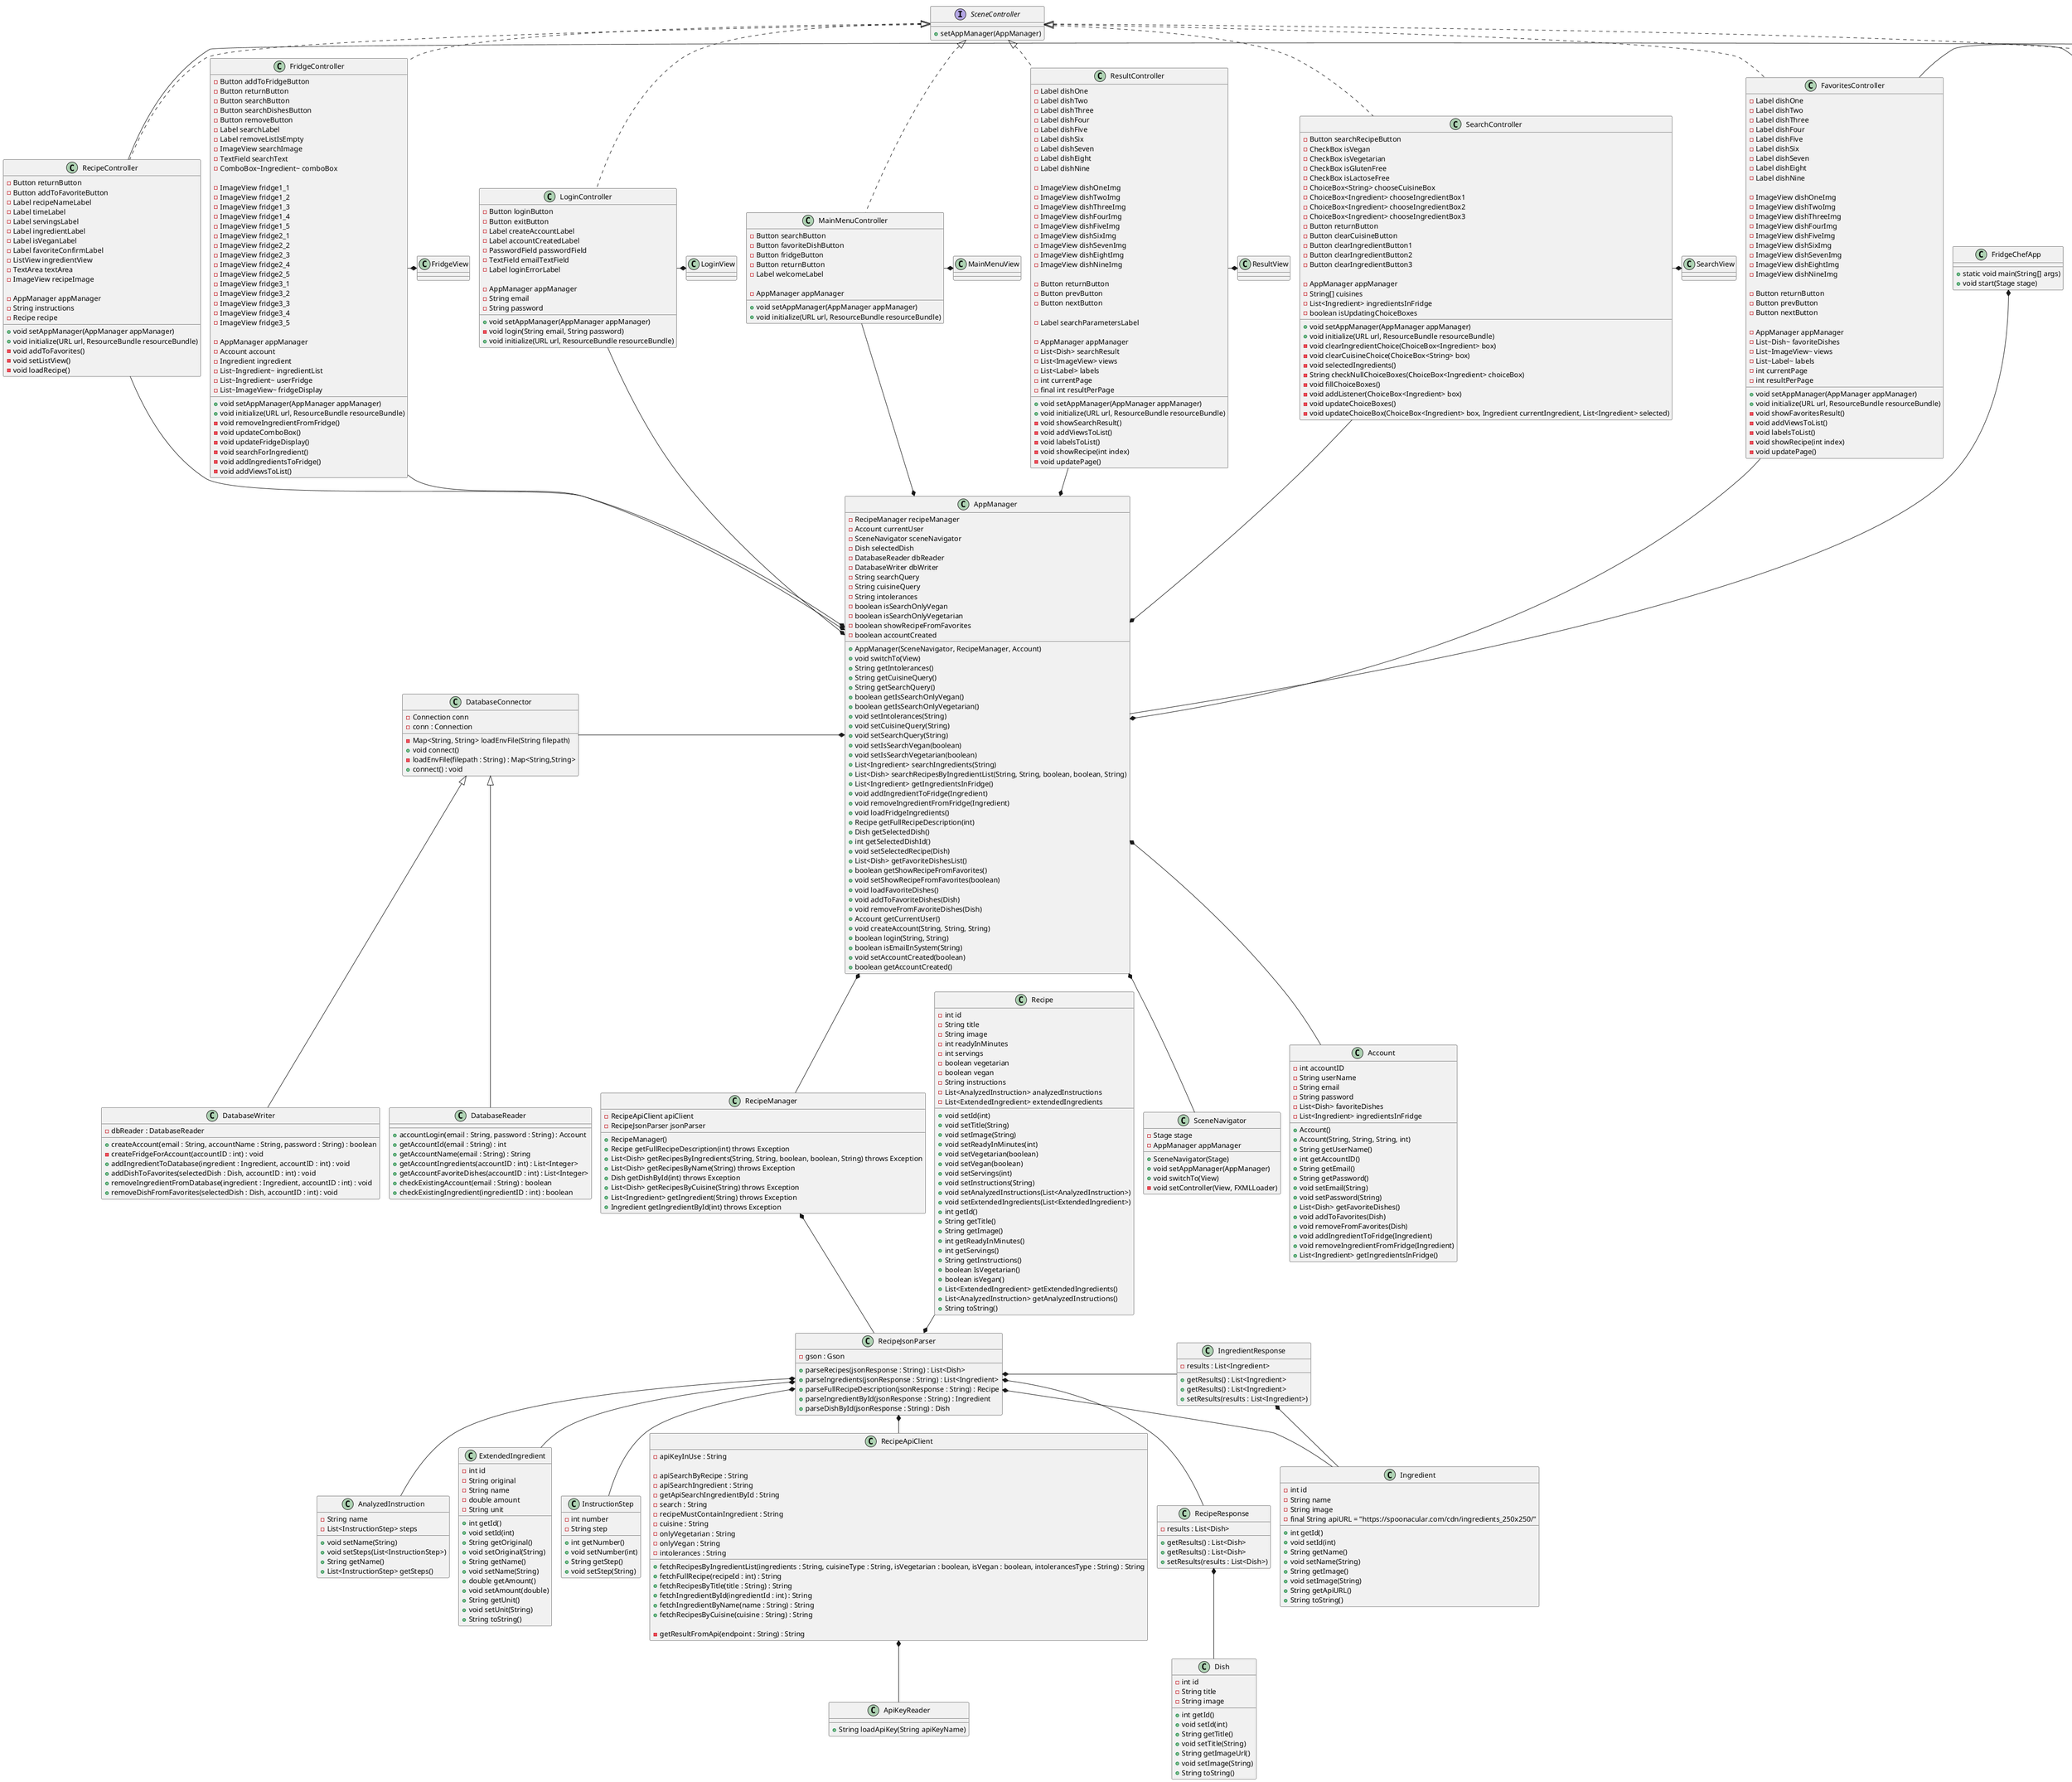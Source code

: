 @startuml

!pragma layout smetana
top to bottom direction


class CreateAccountController {
    - Label firstNameErrorLabel
    - Label emailErrorLabel
    - Label passwordErrorLabel
    - Label passwordRequirementLabel
    - TextField firstNameTextField
    - TextField emailTextField
    - PasswordField passwordTextField
    - PasswordField retypePasswordTextField
    - Button createAccountButton
    - Button returnButton
    - AppManager appManager
    - String userName
    - String email
    - String password
    - String confirmPassword

    + void setAppManager(AppManager appManager)
    + void initialize(URL url, ResourceBundle resourceBundle)
    - boolean validateUserInfo(String userName, String email, String password1, String password2)
    - boolean isValidPassword(String password)
    - boolean isPasswordIdentical(String password, String confirmPassword)
    - boolean isEmailValid(String email)
    - boolean isUserNameValid(String userName)

}
class FavoritesController {
    - Label dishOne
    - Label dishTwo
    - Label dishThree
    - Label dishFour
    - Label dishFive
    - Label dishSix
    - Label dishSeven
    - Label dishEight
    - Label dishNine

    - ImageView dishOneImg
    - ImageView dishTwoImg
    - ImageView dishThreeImg
    - ImageView dishFourImg
    - ImageView dishFiveImg
    - ImageView dishSixImg
    - ImageView dishSevenImg
    - ImageView dishEightImg
    - ImageView dishNineImg

    - Button returnButton
    - Button prevButton
    - Button nextButton

    - AppManager appManager
    - List~Dish~ favoriteDishes
    - List~ImageView~ views
    - List~Label~ labels
    - int currentPage
    - int resultPerPage

    + void setAppManager(AppManager appManager)
    + void initialize(URL url, ResourceBundle resourceBundle)
    - void showFavoritesResult()
    - void addViewsToList()
    - void labelsToList()
    - void showRecipe(int index)
    - void updatePage()
}
class FridgeController {
    - Button addToFridgeButton
    - Button returnButton
    - Button searchButton
    - Button searchDishesButton
    - Button removeButton
    - Label searchLabel
    - Label removeListIsEmpty
    - ImageView searchImage
    - TextField searchText
    - ComboBox~Ingredient~ comboBox

    - ImageView fridge1_1
    - ImageView fridge1_2
    - ImageView fridge1_3
    - ImageView fridge1_4
    - ImageView fridge1_5
    - ImageView fridge2_1
    - ImageView fridge2_2
    - ImageView fridge2_3
    - ImageView fridge2_4
    - ImageView fridge2_5
    - ImageView fridge3_1
    - ImageView fridge3_2
    - ImageView fridge3_3
    - ImageView fridge3_4
    - ImageView fridge3_5

    - AppManager appManager
    - Account account
    - Ingredient ingredient
    - List~Ingredient~ ingredientList
    - List~Ingredient~ userFridge
    - List~ImageView~ fridgeDisplay

    + void setAppManager(AppManager appManager)
    + void initialize(URL url, ResourceBundle resourceBundle)
    - void removeIngredientFromFridge()
    - void updateComboBox()
    - void updateFridgeDisplay()
    - void searchForIngredient()
    - void addIngredientsToFridge()
    - void addViewsToList()
}
class LoginController {
    - Button loginButton
    - Button exitButton
    - Label createAccountLabel
    - Label accountCreatedLabel
    - PasswordField passwordField
    - TextField emailTextField
    - Label loginErrorLabel

    - AppManager appManager
    - String email
    - String password

    + void setAppManager(AppManager appManager)
    - void login(String email, String password)
    + void initialize(URL url, ResourceBundle resourceBundle)
}
class MainMenuController {
    - Button searchButton
    - Button favoriteDishButton
    - Button fridgeButton
    - Button returnButton
    - Label welcomeLabel

    - AppManager appManager

    + void setAppManager(AppManager appManager)
    + void initialize(URL url, ResourceBundle resourceBundle)
}
class RecipeController {
    - Button returnButton
    - Button addToFavoriteButton
    - Label recipeNameLabel
    - Label timeLabel
    - Label servingsLabel
    - Label ingredientLabel
    - Label isVeganLabel
    - Label favoriteConfirmLabel
    - ListView ingredientView
    - TextArea textArea
    - ImageView recipeImage

    - AppManager appManager
    - String instructions
    - Recipe recipe

    + void setAppManager(AppManager appManager)
    + void initialize(URL url, ResourceBundle resourceBundle)
    - void addToFavorites()
    - void setListView()
    - void loadRecipe()
}
class ResultController {
    - Label dishOne
    - Label dishTwo
    - Label dishThree
    - Label dishFour
    - Label dishFive
    - Label dishSix
    - Label dishSeven
    - Label dishEight
    - Label dishNine

    - ImageView dishOneImg
    - ImageView dishTwoImg
    - ImageView dishThreeImg
    - ImageView dishFourImg
    - ImageView dishFiveImg
    - ImageView dishSixImg
    - ImageView dishSevenImg
    - ImageView dishEightImg
    - ImageView dishNineImg

    - Button returnButton
    - Button prevButton
    - Button nextButton

    - Label searchParametersLabel

    - AppManager appManager
    - List<Dish> searchResult
    - List<ImageView> views
    - List<Label> labels
    - int currentPage
    - final int resultPerPage

    + void setAppManager(AppManager appManager)
    + void initialize(URL url, ResourceBundle resourceBundle)
    - void showSearchResult()
    - void addViewsToList()
    - void labelsToList()
    - void showRecipe(int index)
    - void updatePage()
}
class SearchController {
    - Button searchRecipeButton
    - CheckBox isVegan
    - CheckBox isVegetarian
    - CheckBox isGlutenFree
    - CheckBox isLactoseFree
    - ChoiceBox<String> chooseCuisineBox
    - ChoiceBox<Ingredient> chooseIngredientBox1
    - ChoiceBox<Ingredient> chooseIngredientBox2
    - ChoiceBox<Ingredient> chooseIngredientBox3
    - Button returnButton
    - Button clearCuisineButton
    - Button clearIngredientButton1
    - Button clearIngredientButton2
    - Button clearIngredientButton3

    - AppManager appManager
    - String[] cuisines
    - List<Ingredient> ingredientsInFridge
    - boolean isUpdatingChoiceBoxes

    + void setAppManager(AppManager appManager)
    + void initialize(URL url, ResourceBundle resourceBundle)
    - void clearIngredientChoice(ChoiceBox<Ingredient> box)
    - void clearCuisineChoice(ChoiceBox<String> box)
    - void selectedIngredients()
    - String checkNullChoiceBoxes(ChoiceBox<Ingredient> choiceBox)
    - void fillChoiceBoxes()
    - void addListener(ChoiceBox<Ingredient> box)
    - void updateChoiceBoxes()
    - void updateChoiceBox(ChoiceBox<Ingredient> box, Ingredient currentIngredient, List<Ingredient> selected)
}


class AppManager {
    - RecipeManager recipeManager
    - Account currentUser
    - SceneNavigator sceneNavigator
    - Dish selectedDish
    - DatabaseReader dbReader
    - DatabaseWriter dbWriter
    - String searchQuery
    - String cuisineQuery
    - String intolerances
    - boolean isSearchOnlyVegan
    - boolean isSearchOnlyVegetarian
    - boolean showRecipeFromFavorites
    - boolean accountCreated

    + AppManager(SceneNavigator, RecipeManager, Account)
    + void switchTo(View)
    + String getIntolerances()
    + String getCuisineQuery()
    + String getSearchQuery()
    + boolean getIsSearchOnlyVegan()
    + boolean getIsSearchOnlyVegetarian()
    + void setIntolerances(String)
    + void setCuisineQuery(String)
    + void setSearchQuery(String)
    + void setIsSearchVegan(boolean)
    + void setIsSearchVegetarian(boolean)
    + List<Ingredient> searchIngredients(String)
    + List<Dish> searchRecipesByIngredientList(String, String, boolean, boolean, String)
    + List<Ingredient> getIngredientsInFridge()
    + void addIngredientToFridge(Ingredient)
    + void removeIngredientFromFridge(Ingredient)
    + void loadFridgeIngredients()
    + Recipe getFullRecipeDescription(int)
    + Dish getSelectedDish()
    + int getSelectedDishId()
    + void setSelectedRecipe(Dish)
    + List<Dish> getFavoriteDishesList()
    + boolean getShowRecipeFromFavorites()
    + void setShowRecipeFromFavorites(boolean)
    + void loadFavoriteDishes()
    + void addToFavoriteDishes(Dish)
    + void removeFromFavoriteDishes(Dish)
    + Account getCurrentUser()
    + void createAccount(String, String, String)
    + boolean login(String, String)
    + boolean isEmailInSystem(String)
    + void setAccountCreated(boolean)
    + boolean getAccountCreated()
}
class RecipeManager {
    - RecipeApiClient apiClient
    - RecipeJsonParser jsonParser

    + RecipeManager()
    + Recipe getFullRecipeDescription(int) throws Exception
    + List<Dish> getRecipesByIngredients(String, String, boolean, boolean, String) throws Exception
    + List<Dish> getRecipesByName(String) throws Exception
    + Dish getDishById(int) throws Exception
    + List<Dish> getRecipesByCuisine(String) throws Exception
    + List<Ingredient> getIngredient(String) throws Exception
    + Ingredient getIngredientById(int) throws Exception
}
interface SceneController {
    + setAppManager(AppManager)
}
class SceneNavigator {
    - Stage stage
    - AppManager appManager
    + SceneNavigator(Stage)
    + void setAppManager(AppManager)
    + void switchTo(View)
    - void setController(View, FXMLLoader)
}



class Account {
    - int accountID
    - String userName
    - String email
    - String password
    - List<Dish> favoriteDishes
    - List<Ingredient> ingredientsInFridge
    + Account()
    + Account(String, String, String, int)
    + String getUserName()
    + int getAccountID()
    + String getEmail()
    + String getPassword()
    + void setEmail(String)
    + void setPassword(String)
    + List<Dish> getFavoriteDishes()
    + void addToFavorites(Dish)
    + void removeFromFavorites(Dish)
    + void addIngredientToFridge(Ingredient)
    + void removeIngredientFromFridge(Ingredient)
    + List<Ingredient> getIngredientsInFridge()
}


class AnalyzedInstruction {
    - String name
    - List<InstructionStep> steps
    + void setName(String)
    + void setSteps(List<InstructionStep>)
    + String getName()
    + List<InstructionStep> getSteps()
}


class Dish {
    - int id
    - String title
    - String image
    + int getId()
    + void setId(int)
    + String getTitle()
    + void setTitle(String)
    + String getImageUrl()
    + void setImage(String)
    + String toString()
}
class ExtendedIngredient {
    - int id
    - String original
    - String name
    - double amount
    - String unit
    + int getId()
    + void setId(int)
    + String getOriginal()
    + void setOriginal(String)
    + String getName()
    + void setName(String)
    + double getAmount()
    + void setAmount(double)
    + String getUnit()
    + void setUnit(String)
    + String toString()
}
class Ingredient {
    - int id
    - String name
    - String image
    - final String apiURL = "https://spoonacular.com/cdn/ingredients_250x250/"
    + int getId()
    + void setId(int)
    + String getName()
    + void setName(String)
    + String getImage()
    + void setImage(String)
    + String getApiURL()
    + String toString()
}
class InstructionStep {
    - int number
    - String step
    + int getNumber()
    + void setNumber(int)
    + String getStep()
    + void setStep(String)
}
class Recipe {
    - int id
    - String title
    - String image
    - int readyInMinutes
    - int servings
    - boolean vegetarian
    - boolean vegan
    - String instructions
    - List<AnalyzedInstruction> analyzedInstructions
    - List<ExtendedIngredient> extendedIngredients
    + void setId(int)
    + void setTitle(String)
    + void setImage(String)
    + void setReadyInMinutes(int)
    + void setVegetarian(boolean)
    + void setVegan(boolean)
    + void setServings(int)
    + void setInstructions(String)
    + void setAnalyzedInstructions(List<AnalyzedInstruction>)
    + void setExtendedIngredients(List<ExtendedIngredient>)
    + int getId()
    + String getTitle()
    + String getImage()
    + int getReadyInMinutes()
    + int getServings()
    + String getInstructions()
    + boolean IsVegetarian()
    + boolean isVegan()
    + List<ExtendedIngredient> getExtendedIngredients()
    + List<AnalyzedInstruction> getAnalyzedInstructions()
    + String toString()
}



class DatabaseConnector {
    - Connection conn
    - Map<String, String> loadEnvFile(String filepath)
    + void connect()
}


class DatabaseConnector {
    - conn : Connection
    - loadEnvFile(filepath : String) : Map<String,String>
    + connect() : void
}

class DatabaseReader {
    + accountLogin(email : String, password : String) : Account
    + getAccountId(email : String) : int
    + getAccountName(email : String) : String
    + getAccountIngredients(accountID : int) : List<Integer>
    + getAccountFavoriteDishes(accountID : int) : List<Integer>
    + checkExistingAccount(email : String) : boolean
    + checkExistingIngredient(ingredientID : int) : boolean
}


class DatabaseWriter {
    - dbReader : DatabaseReader
    + createAccount(email : String, accountName : String, password : String) : boolean
    - createFridgeForAccount(accountID : int) : void
    + addIngredientToDatabase(ingredient : Ingredient, accountID : int) : void
    + addDishToFavorites(selectedDish : Dish, accountID : int) : void
    + removeIngredientFromDatabase(ingredient : Ingredient, accountID : int) : void
    + removeDishFromFavorites(selectedDish : Dish, accountID : int) : void
}

class RecipeApiClient {
    - apiKeyInUse : String

    - apiSearchByRecipe : String
    - apiSearchIngredient : String
    - getApiSearchIngredientById : String
    - search : String
    - recipeMustContainIngredient : String
    - cuisine : String
    - onlyVegetarian : String
    - onlyVegan : String
    - intolerances : String

    + fetchRecipesByIngredientList(ingredients : String, cuisineType : String, isVegetarian : boolean, isVegan : boolean, intolerancesType : String) : String
    + fetchFullRecipe(recipeId : int) : String
    + fetchRecipesByTitle(title : String) : String
    + fetchIngredientById(ingredientId : int) : String
    + fetchIngredientByName(name : String) : String
    + fetchRecipesByCuisine(cuisine : String) : String

    - getResultFromApi(endpoint : String) : String
}

class RecipeResponse {
    + getResults() : List<Dish>
}

class IngredientResponse {
    + getResults() : List<Ingredient>
}

class RecipeJsonParser {
    - gson : Gson

    + parseRecipes(jsonResponse : String) : List<Dish>
    + parseIngredients(jsonResponse : String) : List<Ingredient>
    + parseFullRecipeDescription(jsonResponse : String) : Recipe
    + parseIngredientById(jsonResponse : String) : Ingredient
    + parseDishById(jsonResponse : String) : Dish
}

class RecipeResponse {
    - results : List<Dish>
    + getResults() : List<Dish>
    + setResults(results : List<Dish>)
}

class IngredientResponse {
    - results : List<Ingredient>
    + getResults() : List<Ingredient>
    + setResults(results : List<Ingredient>)
}


class CreateAccountView {}
class FavoritesView {}
class FridgeView {}
class LoginView {}
class MainMenuView {}
class RecipeView {}
class ResultView {}
class SearchView {}


class FridgeChefApp {
+ static void main(String[] args)
+ void start(Stage stage)
}

class ApiKeyReader {
+ String loadApiKey(String apiKeyName)
}



FridgeChefApp *-- AppManager
AppManager *-- SceneNavigator
AppManager *-- RecipeManager
AppManager *-- Account

RecipeManager *-- RecipeJsonParser

RecipeApiClient *-- ApiKeyReader

RecipeJsonParser *-- RecipeApiClient
RecipeJsonParser *-- RecipeResponse
RecipeResponse *-- Dish
Recipe --* RecipeJsonParser

IngredientResponse *-- Ingredient

RecipeController -* RecipeView
RecipeController --* AppManager
SceneController <|.. RecipeController

SceneController <|.. LoginController
LoginView *- LoginController
LoginController --* AppManager

SceneController <|.. CreateAccountController
CreateAccountView *- CreateAccountController

SceneController <|.. MainMenuController
MainMenuView *- MainMenuController
MainMenuController --* AppManager

SceneController <|.. SearchController
SearchView *- SearchController
SearchController --* AppManager

SceneController <|.. ResultController
ResultView *- ResultController
ResultController --* AppManager

SceneController <|.. FridgeController
FridgeView *- FridgeController
FridgeController --* AppManager

SceneController <|.. FavoritesController
FavoritesView *- FavoritesController
FavoritesController --* AppManager

DatabaseConnector <|-- DatabaseWriter
DatabaseConnector <|-- DatabaseReader
DatabaseConnector -* AppManager


RecipeJsonParser *- Ingredient
RecipeJsonParser *- IngredientResponse
RecipeJsonParser *-- ExtendedIngredient
RecipeJsonParser *-- AnalyzedInstruction
RecipeJsonParser *-- InstructionStep

}



@enduml